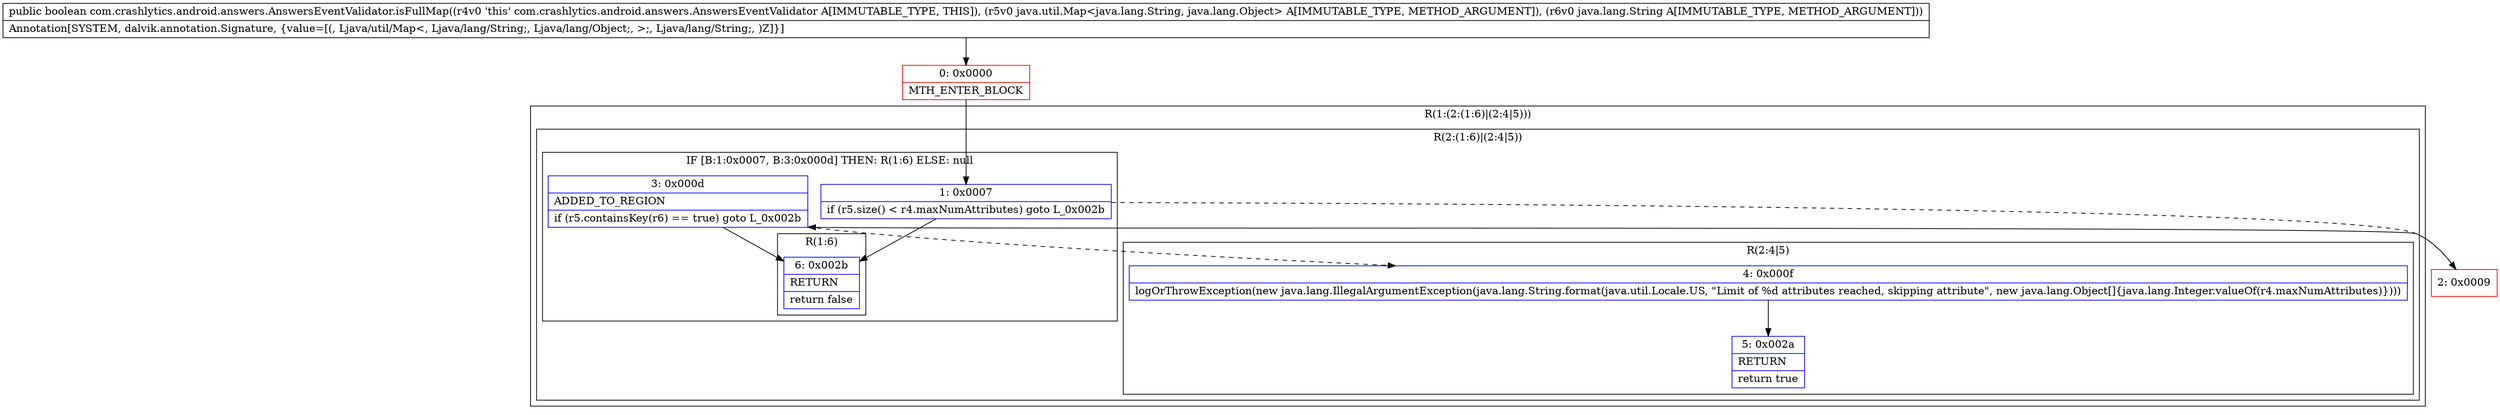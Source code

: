 digraph "CFG forcom.crashlytics.android.answers.AnswersEventValidator.isFullMap(Ljava\/util\/Map;Ljava\/lang\/String;)Z" {
subgraph cluster_Region_467295995 {
label = "R(1:(2:(1:6)|(2:4|5)))";
node [shape=record,color=blue];
subgraph cluster_Region_458918424 {
label = "R(2:(1:6)|(2:4|5))";
node [shape=record,color=blue];
subgraph cluster_IfRegion_33220995 {
label = "IF [B:1:0x0007, B:3:0x000d] THEN: R(1:6) ELSE: null";
node [shape=record,color=blue];
Node_1 [shape=record,label="{1\:\ 0x0007|if (r5.size() \< r4.maxNumAttributes) goto L_0x002b\l}"];
Node_3 [shape=record,label="{3\:\ 0x000d|ADDED_TO_REGION\l|if (r5.containsKey(r6) == true) goto L_0x002b\l}"];
subgraph cluster_Region_154410670 {
label = "R(1:6)";
node [shape=record,color=blue];
Node_6 [shape=record,label="{6\:\ 0x002b|RETURN\l|return false\l}"];
}
}
subgraph cluster_Region_1079031029 {
label = "R(2:4|5)";
node [shape=record,color=blue];
Node_4 [shape=record,label="{4\:\ 0x000f|logOrThrowException(new java.lang.IllegalArgumentException(java.lang.String.format(java.util.Locale.US, \"Limit of %d attributes reached, skipping attribute\", new java.lang.Object[]\{java.lang.Integer.valueOf(r4.maxNumAttributes)\})))\l}"];
Node_5 [shape=record,label="{5\:\ 0x002a|RETURN\l|return true\l}"];
}
}
}
Node_0 [shape=record,color=red,label="{0\:\ 0x0000|MTH_ENTER_BLOCK\l}"];
Node_2 [shape=record,color=red,label="{2\:\ 0x0009}"];
MethodNode[shape=record,label="{public boolean com.crashlytics.android.answers.AnswersEventValidator.isFullMap((r4v0 'this' com.crashlytics.android.answers.AnswersEventValidator A[IMMUTABLE_TYPE, THIS]), (r5v0 java.util.Map\<java.lang.String, java.lang.Object\> A[IMMUTABLE_TYPE, METHOD_ARGUMENT]), (r6v0 java.lang.String A[IMMUTABLE_TYPE, METHOD_ARGUMENT]))  | Annotation[SYSTEM, dalvik.annotation.Signature, \{value=[(, Ljava\/util\/Map\<, Ljava\/lang\/String;, Ljava\/lang\/Object;, \>;, Ljava\/lang\/String;, )Z]\}]\l}"];
MethodNode -> Node_0;
Node_1 -> Node_2[style=dashed];
Node_1 -> Node_6;
Node_3 -> Node_4[style=dashed];
Node_3 -> Node_6;
Node_4 -> Node_5;
Node_0 -> Node_1;
Node_2 -> Node_3;
}

